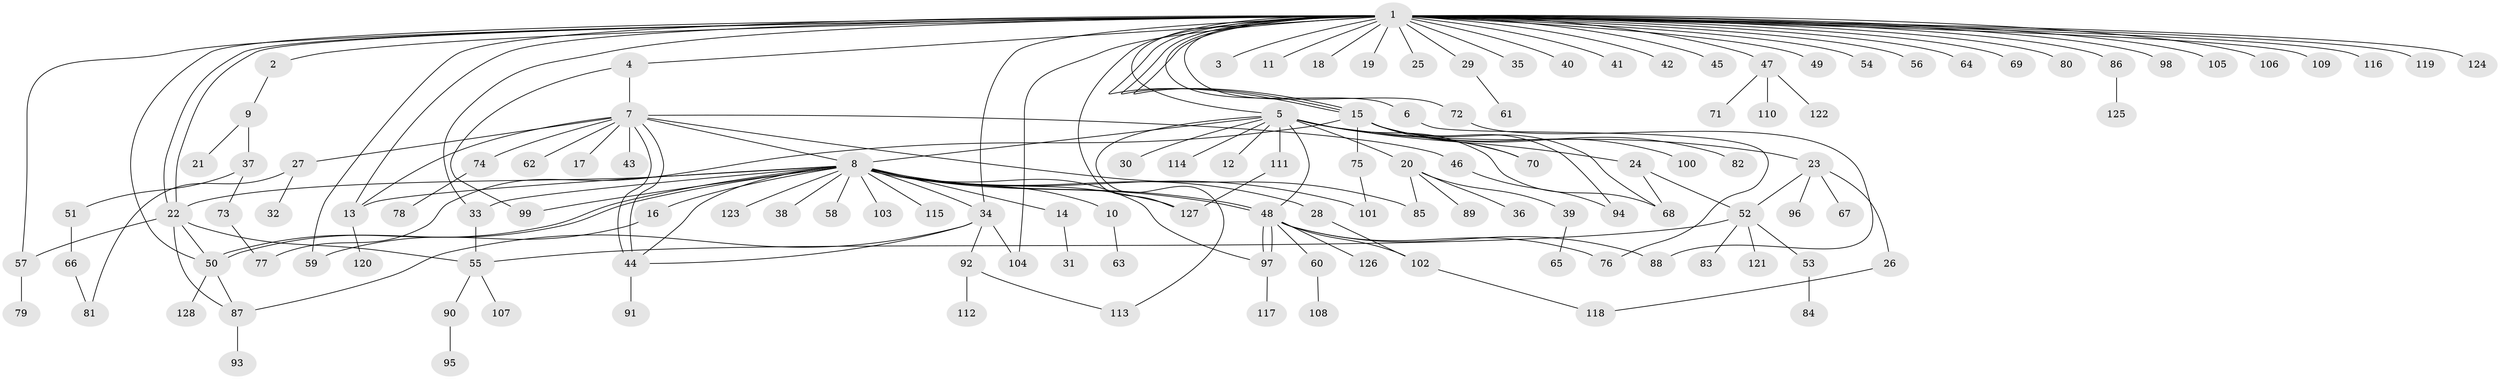 // coarse degree distribution, {1: 0.9473684210526315, 18: 0.02631578947368421, 20: 0.02631578947368421}
// Generated by graph-tools (version 1.1) at 2025/52/03/04/25 21:52:04]
// undirected, 128 vertices, 170 edges
graph export_dot {
graph [start="1"]
  node [color=gray90,style=filled];
  1;
  2;
  3;
  4;
  5;
  6;
  7;
  8;
  9;
  10;
  11;
  12;
  13;
  14;
  15;
  16;
  17;
  18;
  19;
  20;
  21;
  22;
  23;
  24;
  25;
  26;
  27;
  28;
  29;
  30;
  31;
  32;
  33;
  34;
  35;
  36;
  37;
  38;
  39;
  40;
  41;
  42;
  43;
  44;
  45;
  46;
  47;
  48;
  49;
  50;
  51;
  52;
  53;
  54;
  55;
  56;
  57;
  58;
  59;
  60;
  61;
  62;
  63;
  64;
  65;
  66;
  67;
  68;
  69;
  70;
  71;
  72;
  73;
  74;
  75;
  76;
  77;
  78;
  79;
  80;
  81;
  82;
  83;
  84;
  85;
  86;
  87;
  88;
  89;
  90;
  91;
  92;
  93;
  94;
  95;
  96;
  97;
  98;
  99;
  100;
  101;
  102;
  103;
  104;
  105;
  106;
  107;
  108;
  109;
  110;
  111;
  112;
  113;
  114;
  115;
  116;
  117;
  118;
  119;
  120;
  121;
  122;
  123;
  124;
  125;
  126;
  127;
  128;
  1 -- 2;
  1 -- 3;
  1 -- 4;
  1 -- 5;
  1 -- 6;
  1 -- 11;
  1 -- 13;
  1 -- 15;
  1 -- 15;
  1 -- 15;
  1 -- 18;
  1 -- 19;
  1 -- 22;
  1 -- 22;
  1 -- 25;
  1 -- 29;
  1 -- 33;
  1 -- 34;
  1 -- 35;
  1 -- 40;
  1 -- 41;
  1 -- 42;
  1 -- 45;
  1 -- 47;
  1 -- 49;
  1 -- 50;
  1 -- 54;
  1 -- 56;
  1 -- 57;
  1 -- 59;
  1 -- 64;
  1 -- 69;
  1 -- 72;
  1 -- 80;
  1 -- 86;
  1 -- 98;
  1 -- 104;
  1 -- 105;
  1 -- 106;
  1 -- 109;
  1 -- 116;
  1 -- 119;
  1 -- 124;
  1 -- 127;
  2 -- 9;
  4 -- 7;
  4 -- 99;
  5 -- 8;
  5 -- 12;
  5 -- 20;
  5 -- 23;
  5 -- 24;
  5 -- 30;
  5 -- 48;
  5 -- 68;
  5 -- 70;
  5 -- 111;
  5 -- 113;
  5 -- 114;
  6 -- 76;
  7 -- 8;
  7 -- 13;
  7 -- 17;
  7 -- 27;
  7 -- 43;
  7 -- 44;
  7 -- 44;
  7 -- 46;
  7 -- 62;
  7 -- 74;
  7 -- 85;
  8 -- 10;
  8 -- 13;
  8 -- 14;
  8 -- 16;
  8 -- 22;
  8 -- 28;
  8 -- 33;
  8 -- 34;
  8 -- 38;
  8 -- 44;
  8 -- 48;
  8 -- 48;
  8 -- 50;
  8 -- 50;
  8 -- 58;
  8 -- 97;
  8 -- 99;
  8 -- 101;
  8 -- 103;
  8 -- 115;
  8 -- 123;
  8 -- 127;
  9 -- 21;
  9 -- 37;
  10 -- 63;
  13 -- 120;
  14 -- 31;
  15 -- 68;
  15 -- 70;
  15 -- 75;
  15 -- 77;
  15 -- 82;
  15 -- 94;
  15 -- 100;
  16 -- 59;
  20 -- 36;
  20 -- 39;
  20 -- 85;
  20 -- 89;
  22 -- 50;
  22 -- 55;
  22 -- 57;
  22 -- 87;
  23 -- 26;
  23 -- 52;
  23 -- 67;
  23 -- 96;
  24 -- 52;
  24 -- 68;
  26 -- 118;
  27 -- 32;
  27 -- 81;
  28 -- 102;
  29 -- 61;
  33 -- 55;
  34 -- 44;
  34 -- 87;
  34 -- 92;
  34 -- 104;
  37 -- 51;
  37 -- 73;
  39 -- 65;
  44 -- 91;
  46 -- 94;
  47 -- 71;
  47 -- 110;
  47 -- 122;
  48 -- 60;
  48 -- 76;
  48 -- 88;
  48 -- 97;
  48 -- 97;
  48 -- 102;
  48 -- 126;
  50 -- 87;
  50 -- 128;
  51 -- 66;
  52 -- 53;
  52 -- 55;
  52 -- 83;
  52 -- 121;
  53 -- 84;
  55 -- 90;
  55 -- 107;
  57 -- 79;
  60 -- 108;
  66 -- 81;
  72 -- 88;
  73 -- 77;
  74 -- 78;
  75 -- 101;
  86 -- 125;
  87 -- 93;
  90 -- 95;
  92 -- 112;
  92 -- 113;
  97 -- 117;
  102 -- 118;
  111 -- 127;
}
